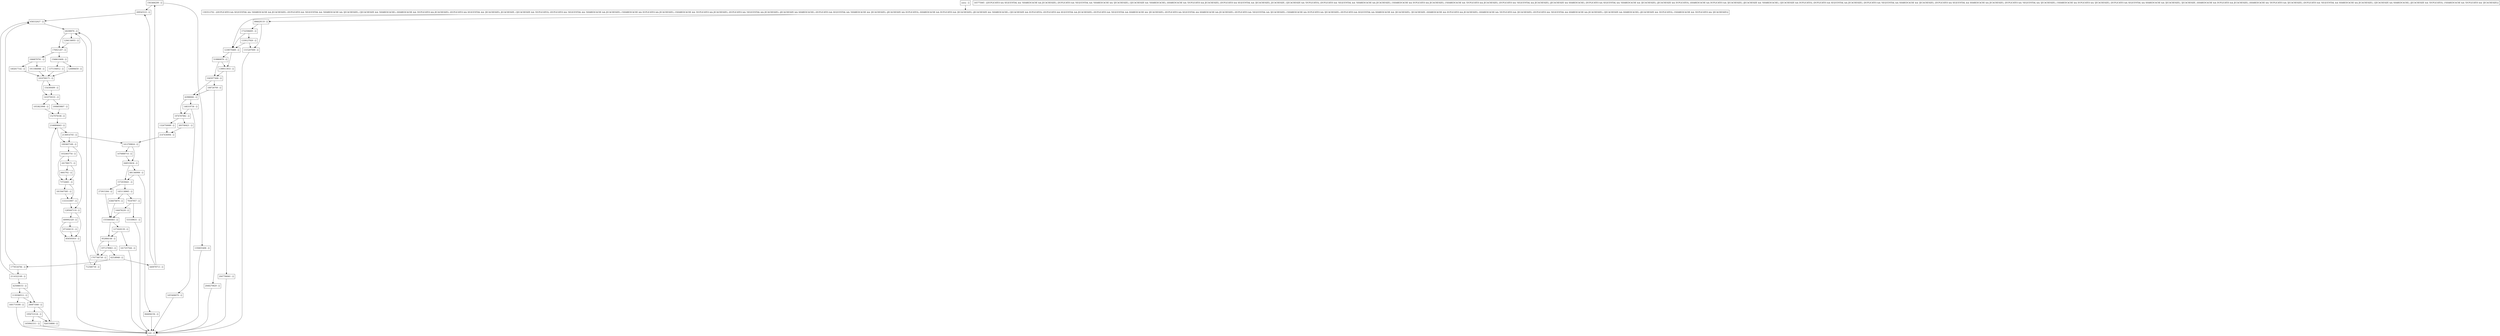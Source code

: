 digraph searchSubTree {
node [shape=record];
73724461 [label="73724461 - []"];
1476888714 [label="1476888714 - []"];
1971378963 [label="1971378963 - []"];
1350655406 [label="1350655406 - []"];
844694156 [label="844694156 - []"];
1815047585 [label="1815047585 - []"];
519880878 [label="519880878 - []"];
1271620139 [label="1271620139 - []"];
1732596695 [label="1732596695 - []"];
1008859807 [label="1008859807 - []"];
1324750089 [label="1324750089 - []"];
1130366512 [label="1130366512 - []"];
1339127920 [label="1339127920 - []"];
1045977406 [label="1045977406 - []"];
609992329 [label="609992329 - []"];
148319736 [label="148319736 - []"];
1333333907 [label="1333333907 - []"];
165775065 [label="165775065 - [(DUPLICATES && SEQUENTIAL && !SHAREDCACHE && JECACHESIZE), (DUPLICATES && !SEQUENTIAL && !SHAREDCACHE && !JECACHESIZE), (!JECACHESIZE && !SHAREDCACHE), (SHAREDCACHE && !DUPLICATES && JECACHESIZE), (DUPLICATES && SEQUENTIAL && !JECACHESIZE), JECACHESIZE, (!JECACHESIZE && !DUPLICATES), (DUPLICATES && !SEQUENTIAL && !SHAREDCACHE && JECACHESIZE), (!SHAREDCACHE && DUPLICATES && JECACHESIZE), (!SHAREDCACHE && !DUPLICATES && JECACHESIZE), (DUPLICATES && !SEQUENTIAL && JECACHESIZE), (JECACHESIZE && SHAREDCACHE), (DUPLICATES && SEQUENTIAL && !SHAREDCACHE && !JECACHESIZE), (JECACHESIZE && DUPLICATES), (SHAREDCACHE && DUPLICATES && !JECACHESIZE), (JECACHESIZE && !SHAREDCACHE), (!JECACHESIZE && DUPLICATES), (DUPLICATES && SEQUENTIAL && JECACHESIZE), (DUPLICATES && !SEQUENTIAL && SHAREDCACHE && !JECACHESIZE), (DUPLICATES && SEQUENTIAL && SHAREDCACHE && JECACHESIZE), (DUPLICATES && !SEQUENTIAL && !JECACHESIZE), (!SHAREDCACHE && DUPLICATES && !JECACHESIZE), (DUPLICATES && SEQUENTIAL && SHAREDCACHE && !JECACHESIZE), !JECACHESIZE, (SHAREDCACHE && DUPLICATES && JECACHESIZE), (SHAREDCACHE && !DUPLICATES && !JECACHESIZE), (DUPLICATES && !SEQUENTIAL && SHAREDCACHE && JECACHESIZE), (!JECACHESIZE && SHAREDCACHE), (JECACHESIZE && !DUPLICATES), (!SHAREDCACHE && !DUPLICATES && !JECACHESIZE)]"];
1294136955 [label="1294136955 - []"];
1911084988 [label="1911084988 - []"];
1563466299 [label="1563466299 - []"];
440978713 [label="440978713 - []"];
40298976 [label="40298976 - []"];
70187957 [label="70187957 - []"];
1601719390 [label="1601719390 - []"];
1315207009 [label="1315207009 - []"];
209545533 [label="209545533 - []"];
873204131 [label="873204131 - []"];
1776534784 [label="1776534784 - []"];
1956723124 [label="1956723124 - []"];
1568610409 [label="1568610409 - []"];
658332027 [label="658332027 - []"];
2114322149 [label="2114322149 - []"];
154300499 [label="154300499 - []"];
1402617142 [label="1402617142 - []"];
1066879791 [label="1066879791 - []"];
entry [label="entry - []"];
exit [label="exit - []"];
1393512702 [label="1393512702 - [(DUPLICATES && SEQUENTIAL && !SHAREDCACHE && JECACHESIZE), (DUPLICATES && !SEQUENTIAL && !SHAREDCACHE && !JECACHESIZE), (!JECACHESIZE && !SHAREDCACHE), (SHAREDCACHE && !DUPLICATES && JECACHESIZE), (DUPLICATES && SEQUENTIAL && !JECACHESIZE), JECACHESIZE, (!JECACHESIZE && !DUPLICATES), (DUPLICATES && !SEQUENTIAL && !SHAREDCACHE && JECACHESIZE), (!SHAREDCACHE && DUPLICATES && JECACHESIZE), (!SHAREDCACHE && !DUPLICATES && JECACHESIZE), (DUPLICATES && !SEQUENTIAL && JECACHESIZE), (JECACHESIZE && SHAREDCACHE), (DUPLICATES && SEQUENTIAL && !SHAREDCACHE && !JECACHESIZE), (JECACHESIZE && DUPLICATES), (SHAREDCACHE && DUPLICATES && !JECACHESIZE), (JECACHESIZE && !SHAREDCACHE), (!JECACHESIZE && DUPLICATES), (DUPLICATES && SEQUENTIAL && JECACHESIZE), (DUPLICATES && !SEQUENTIAL && SHAREDCACHE && !JECACHESIZE), (DUPLICATES && SEQUENTIAL && SHAREDCACHE && JECACHESIZE), (DUPLICATES && !SEQUENTIAL && !JECACHESIZE), (!SHAREDCACHE && DUPLICATES && !JECACHESIZE), (DUPLICATES && SEQUENTIAL && SHAREDCACHE && !JECACHESIZE), !JECACHESIZE, (SHAREDCACHE && DUPLICATES && JECACHESIZE), (SHAREDCACHE && !DUPLICATES && !JECACHESIZE), (DUPLICATES && !SEQUENTIAL && SHAREDCACHE && JECACHESIZE), (!JECACHESIZE && SHAREDCACHE), (JECACHESIZE && !DUPLICATES), (!SHAREDCACHE && !DUPLICATES && !JECACHESIZE)]"];
425088153 [label="425088153 - []"];
1417257544 [label="1417257544 - []"];
638470870 [label="638470870 - []"];
712580730 [label="712580730 - []"];
1032463754 [label="1032463754 - []"];
144476229 [label="144476229 - []"];
1410759331 [label="1410759331 - []"];
533189631 [label="533189631 - []"];
1416700171 [label="1416700171 - []"];
926150806 [label="926150806 - []"];
2146894643 [label="2146894643 - []"];
1451138965 [label="1451138965 - []"];
62538948 [label="62538948 - []"];
6663762 [label="6663762 - []"];
2136914745 [label="2136914745 - []"];
1285047119 [label="1285047119 - []"];
856595910 [label="856595910 - []"];
648519434 [label="648519434 - []"];
2147436994 [label="2147436994 - []"];
952884148 [label="952884148 - []"];
1093607169 [label="1093607169 - []"];
493740421 [label="493740421 - []"];
1527078106 [label="1527078106 - []"];
1238570489 [label="1238570489 - []"];
1412709824 [label="1412709824 - []"];
120896659 [label="120896659 - []"];
2048270829 [label="2048270829 - []"];
996629119 [label="996629119 - []"];
273915304 [label="273915304 - []"];
1455406070 [label="1455406070 - []"];
240871846 [label="240871846 - []"];
681346906 [label="681346906 - []"];
2047784061 [label="2047784061 - []"];
1371194912 [label="1371194912 - []"];
1555660463 [label="1555660463 - []"];
1707746738 [label="1707746738 - []"];
1399513933 [label="1399513933 - []"];
176921207 [label="176921207 - []"];
241768171 [label="241768171 - []"];
1572039441 [label="1572039441 - []"];
1974787982 [label="1974787982 - []"];
1053823998 [label="1053823998 - []"];
1659943311 [label="1659943311 - []"];
42988066 [label="42988066 - []"];
108726709 [label="108726709 - []"];
entry;
exit;
73724461 -> 1815047585;
73724461 -> 1333333907;
1476888714 -> 648519434;
1971378963 -> 1707746738;
1971378963 -> 62538948;
1350655406 -> exit;
844694156 -> exit;
1815047585 -> 1333333907;
519880878 -> 1399513933;
519880878 -> 1045977406;
1271620139 -> 1417257544;
1271620139 -> 952884148;
1732596695 -> 1238570489;
1732596695 -> 1339127920;
1008859807 -> 1527078106;
1324750089 -> 2147436994;
1130366512 -> 240871846;
1130366512 -> 1601719390;
1339127920 -> 1315207009;
1339127920 -> 1238570489;
1045977406 -> 42988066;
1045977406 -> 108726709;
609992329 -> 856595910;
609992329 -> 873204131;
148319736 -> 1455406070;
148319736 -> 1974787982;
1333333907 -> 1285047119;
1294136955 -> 176921207;
1911084988 -> 1416700171;
1563466299 -> 1350655406;
1563466299 -> 209545533;
440978713 -> 209545533;
440978713 -> 1563466299;
40298976 -> 176921207;
40298976 -> 1294136955;
70187957 -> 144476229;
70187957 -> 533189631;
1601719390 -> exit;
1315207009 -> exit;
209545533 -> 658332027;
873204131 -> 856595910;
1776534784 -> 658332027;
1776534784 -> 2114322149;
1956723124 -> 926150806;
1956723124 -> 1659943311;
1568610409 -> 1371194912;
1568610409 -> 120896659;
658332027 -> 40298976;
2114322149 -> 425088153;
2114322149 -> 658332027;
154300499 -> 1410759331;
1402617142 -> 1416700171;
1066879791 -> 1911084988;
1066879791 -> 1402617142;
entry -> 1393512702;
1393512702 -> 996629119;
1393512702 -> 1238570489;
425088153 -> 240871846;
425088153 -> 1130366512;
1417257544 -> exit;
638470870 -> 1555660463;
712580730 -> 40298976;
1032463754 -> 73724461;
1032463754 -> 241768171;
144476229 -> 1555660463;
1410759331 -> 1008859807;
1410759331 -> 1053823998;
533189631 -> exit;
1416700171 -> 1410759331;
1416700171 -> 154300499;
926150806 -> 2146894643;
2146894643 -> 2136914745;
2146894643 -> 1093607169;
1451138965 -> 70187957;
1451138965 -> 638470870;
62538948 -> 1776534784;
62538948 -> 440978713;
6663762 -> 73724461;
2136914745 -> 1093607169;
2136914745 -> 1412709824;
1285047119 -> 856595910;
1285047119 -> 609992329;
856595910 -> exit;
648519434 -> 681346906;
648519434 -> 1572039441;
2147436994 -> 1412709824;
952884148 -> 1971378963;
952884148 -> 1707746738;
1093607169 -> 1032463754;
1093607169 -> 1285047119;
493740421 -> 2147436994;
1527078106 -> 2146894643;
1238570489 -> 519880878;
1238570489 -> 1399513933;
1412709824 -> 1476888714;
1412709824 -> 648519434;
120896659 -> 1416700171;
2048270829 -> exit;
996629119 -> 1315207009;
996629119 -> 1732596695;
273915304 -> 1555660463;
1455406070 -> exit;
240871846 -> 1956723124;
240871846 -> 926150806;
681346906 -> 844694156;
681346906 -> 1572039441;
2047784061 -> exit;
1371194912 -> 1416700171;
1555660463 -> 1271620139;
1555660463 -> 952884148;
1707746738 -> 40298976;
1707746738 -> 712580730;
1399513933 -> 2047784061;
1399513933 -> 1045977406;
176921207 -> 1066879791;
176921207 -> 1568610409;
241768171 -> 73724461;
241768171 -> 6663762;
1572039441 -> 273915304;
1572039441 -> 1451138965;
1974787982 -> 1324750089;
1974787982 -> 493740421;
1053823998 -> 1527078106;
1659943311 -> exit;
42988066 -> 148319736;
42988066 -> 1974787982;
108726709 -> 2048270829;
108726709 -> 42988066;
}

